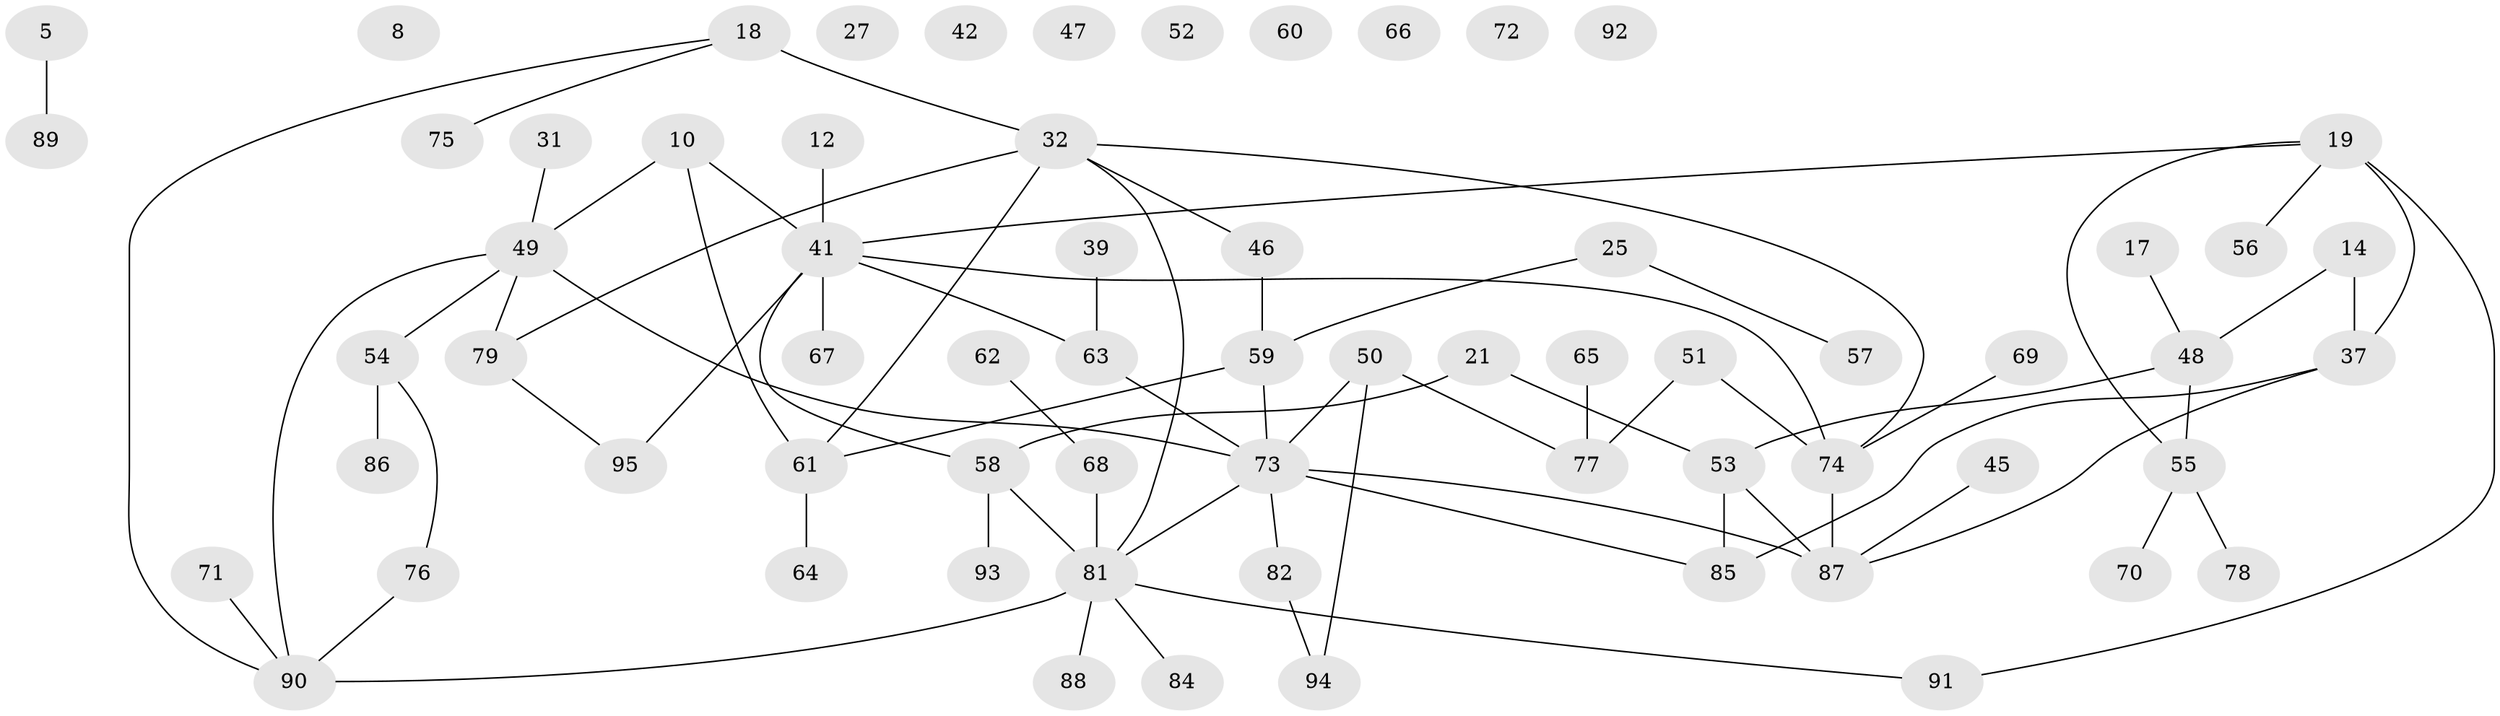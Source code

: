 // original degree distribution, {5: 0.031578947368421054, 4: 0.12631578947368421, 3: 0.22105263157894736, 1: 0.24210526315789474, 0: 0.09473684210526316, 2: 0.23157894736842105, 6: 0.042105263157894736, 7: 0.010526315789473684}
// Generated by graph-tools (version 1.1) at 2025/42/03/04/25 21:42:44]
// undirected, 66 vertices, 76 edges
graph export_dot {
graph [start="1"]
  node [color=gray90,style=filled];
  5;
  8;
  10 [super="+4"];
  12;
  14;
  17;
  18;
  19 [super="+1+6"];
  21;
  25;
  27;
  31;
  32 [super="+24+26"];
  37 [super="+35"];
  39;
  41 [super="+2"];
  42;
  45;
  46;
  47;
  48;
  49 [super="+38"];
  50;
  51;
  52;
  53;
  54;
  55;
  56;
  57;
  58 [super="+22"];
  59;
  60;
  61;
  62;
  63;
  64;
  65;
  66;
  67;
  68;
  69;
  70;
  71;
  72;
  73 [super="+3+30+15+33"];
  74 [super="+16+36"];
  75;
  76;
  77 [super="+20"];
  78;
  79;
  81 [super="+9+80+34"];
  82;
  84;
  85 [super="+40"];
  86;
  87 [super="+44"];
  88;
  89;
  90 [super="+43+29"];
  91;
  92;
  93;
  94;
  95 [super="+83"];
  5 -- 89;
  10 -- 61 [weight=2];
  10 -- 41;
  10 -- 49;
  12 -- 41;
  14 -- 48;
  14 -- 37;
  17 -- 48;
  18 -- 75;
  18 -- 32 [weight=2];
  18 -- 90;
  19 -- 55;
  19 -- 56;
  19 -- 91;
  19 -- 41;
  19 -- 37 [weight=2];
  21 -- 53;
  21 -- 58;
  25 -- 57;
  25 -- 59;
  31 -- 49;
  32 -- 46;
  32 -- 61;
  32 -- 81 [weight=2];
  32 -- 74;
  32 -- 79;
  37 -- 85;
  37 -- 87;
  39 -- 63;
  41 -- 63;
  41 -- 95 [weight=2];
  41 -- 67;
  41 -- 74;
  41 -- 58;
  45 -- 87;
  46 -- 59;
  48 -- 53;
  48 -- 55;
  49 -- 54;
  49 -- 73;
  49 -- 79;
  49 -- 90;
  50 -- 73;
  50 -- 77;
  50 -- 94;
  51 -- 77;
  51 -- 74;
  53 -- 85;
  53 -- 87;
  54 -- 76;
  54 -- 86;
  55 -- 70;
  55 -- 78;
  58 -- 81 [weight=3];
  58 -- 93;
  59 -- 61;
  59 -- 73;
  61 -- 64;
  62 -- 68;
  63 -- 73;
  65 -- 77;
  68 -- 81;
  69 -- 74;
  71 -- 90;
  73 -- 82;
  73 -- 85;
  73 -- 81;
  73 -- 87;
  74 -- 87;
  76 -- 90;
  79 -- 95;
  81 -- 84;
  81 -- 88;
  81 -- 91;
  81 -- 90;
  82 -- 94;
}
